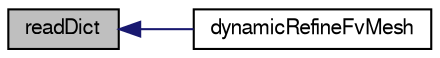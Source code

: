digraph "readDict"
{
  bgcolor="transparent";
  edge [fontname="FreeSans",fontsize="10",labelfontname="FreeSans",labelfontsize="10"];
  node [fontname="FreeSans",fontsize="10",shape=record];
  rankdir="LR";
  Node1563 [label="readDict",height=0.2,width=0.4,color="black", fillcolor="grey75", style="filled", fontcolor="black"];
  Node1563 -> Node1564 [dir="back",color="midnightblue",fontsize="10",style="solid",fontname="FreeSans"];
  Node1564 [label="dynamicRefineFvMesh",height=0.2,width=0.4,color="black",URL="$a21370.html#adb7d4548e6fcf38f86bf13798cef53eb",tooltip="Construct from IOobject. "];
}
